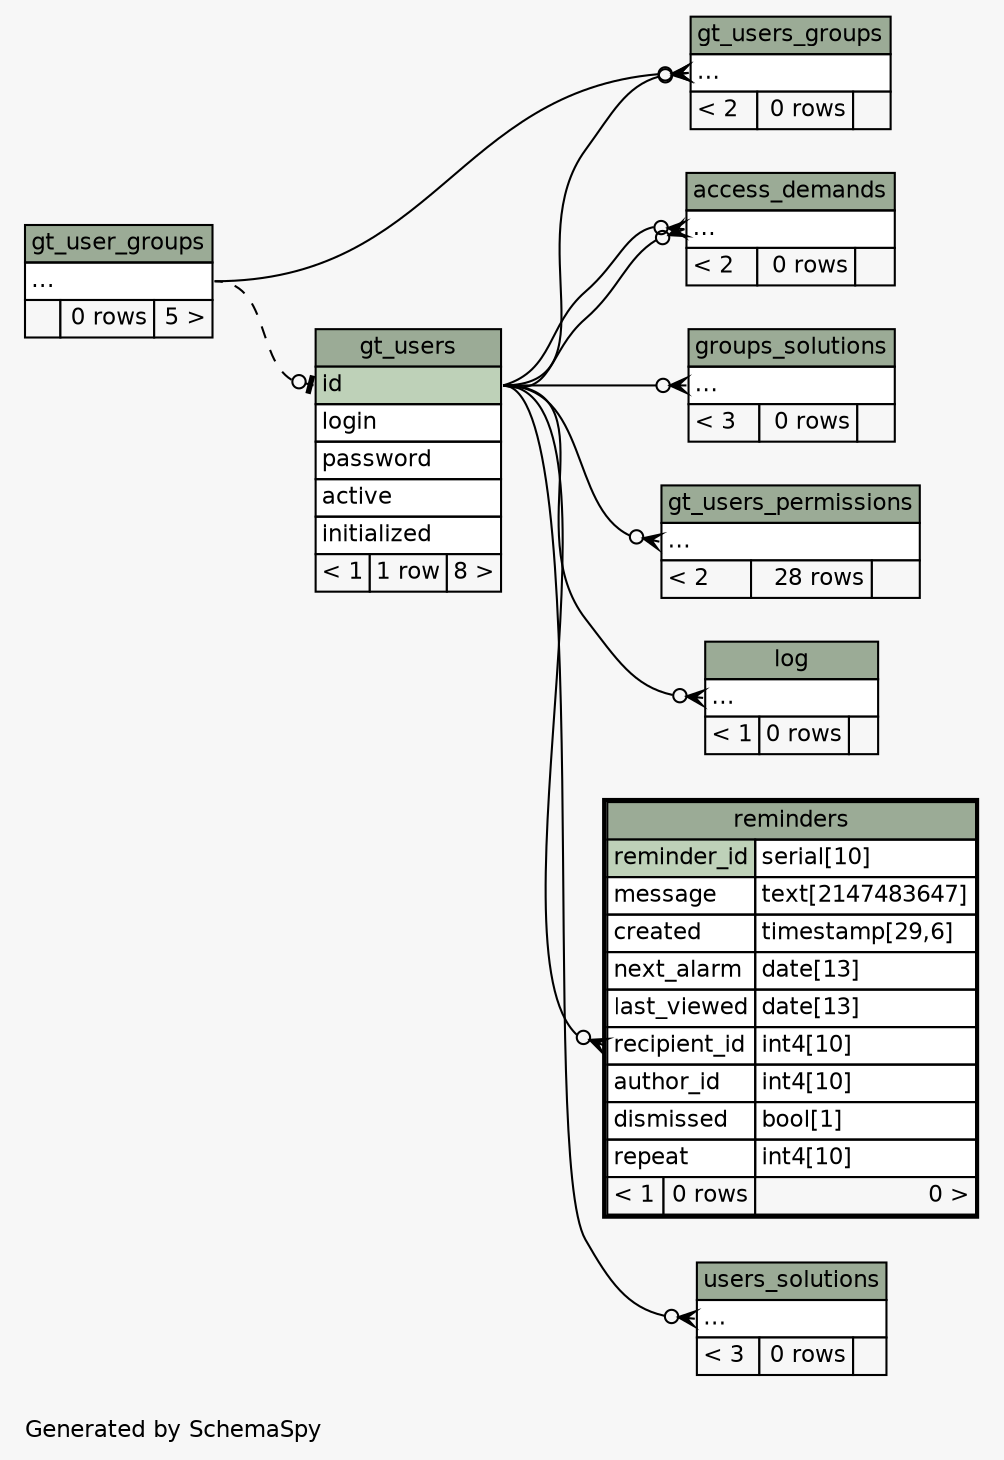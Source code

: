 // dot 2.38.0 on Linux 4.9.36-moby
// SchemaSpy rev 590
digraph "impliedTwoDegreesRelationshipsDiagram" {
  graph [
    rankdir="RL"
    bgcolor="#f7f7f7"
    label="\nGenerated by SchemaSpy"
    labeljust="l"
    nodesep="0.18"
    ranksep="0.46"
    fontname="Helvetica"
    fontsize="11"
  ];
  node [
    fontname="Helvetica"
    fontsize="11"
    shape="plaintext"
  ];
  edge [
    arrowsize="0.8"
  ];
  "access_demands":"elipses":w -> "gt_users":"id":e [arrowhead=none dir=back arrowtail=crowodot];
  "access_demands":"elipses":w -> "gt_users":"id":e [arrowhead=none dir=back arrowtail=crowodot];
  "groups_solutions":"elipses":w -> "gt_users":"id":e [arrowhead=none dir=back arrowtail=crowodot];
  "gt_users":"id":w -> "gt_user_groups":"elipses":e [arrowhead=none dir=back arrowtail=teeodot style=dashed];
  "gt_users_groups":"elipses":w -> "gt_user_groups":"elipses":e [arrowhead=none dir=back arrowtail=crowodot];
  "gt_users_groups":"elipses":w -> "gt_users":"id":e [arrowhead=none dir=back arrowtail=crowodot];
  "gt_users_permissions":"elipses":w -> "gt_users":"id":e [arrowhead=none dir=back arrowtail=crowodot];
  "log":"elipses":w -> "gt_users":"id":e [arrowhead=none dir=back arrowtail=crowodot];
  "reminders":"recipient_id":w -> "gt_users":"id":e [arrowhead=none dir=back arrowtail=crowodot];
  "users_solutions":"elipses":w -> "gt_users":"id":e [arrowhead=none dir=back arrowtail=crowodot];
  "access_demands" [
    label=<
    <TABLE BORDER="0" CELLBORDER="1" CELLSPACING="0" BGCOLOR="#ffffff">
      <TR><TD COLSPAN="3" BGCOLOR="#9bab96" ALIGN="CENTER">access_demands</TD></TR>
      <TR><TD PORT="elipses" COLSPAN="3" ALIGN="LEFT">...</TD></TR>
      <TR><TD ALIGN="LEFT" BGCOLOR="#f7f7f7">&lt; 2</TD><TD ALIGN="RIGHT" BGCOLOR="#f7f7f7">0 rows</TD><TD ALIGN="RIGHT" BGCOLOR="#f7f7f7">  </TD></TR>
    </TABLE>>
    URL="access_demands.html"
    tooltip="access_demands"
  ];
  "groups_solutions" [
    label=<
    <TABLE BORDER="0" CELLBORDER="1" CELLSPACING="0" BGCOLOR="#ffffff">
      <TR><TD COLSPAN="3" BGCOLOR="#9bab96" ALIGN="CENTER">groups_solutions</TD></TR>
      <TR><TD PORT="elipses" COLSPAN="3" ALIGN="LEFT">...</TD></TR>
      <TR><TD ALIGN="LEFT" BGCOLOR="#f7f7f7">&lt; 3</TD><TD ALIGN="RIGHT" BGCOLOR="#f7f7f7">0 rows</TD><TD ALIGN="RIGHT" BGCOLOR="#f7f7f7">  </TD></TR>
    </TABLE>>
    URL="groups_solutions.html"
    tooltip="groups_solutions"
  ];
  "gt_user_groups" [
    label=<
    <TABLE BORDER="0" CELLBORDER="1" CELLSPACING="0" BGCOLOR="#ffffff">
      <TR><TD COLSPAN="3" BGCOLOR="#9bab96" ALIGN="CENTER">gt_user_groups</TD></TR>
      <TR><TD PORT="elipses" COLSPAN="3" ALIGN="LEFT">...</TD></TR>
      <TR><TD ALIGN="LEFT" BGCOLOR="#f7f7f7">  </TD><TD ALIGN="RIGHT" BGCOLOR="#f7f7f7">0 rows</TD><TD ALIGN="RIGHT" BGCOLOR="#f7f7f7">5 &gt;</TD></TR>
    </TABLE>>
    URL="gt_user_groups.html"
    tooltip="gt_user_groups"
  ];
  "gt_users" [
    label=<
    <TABLE BORDER="0" CELLBORDER="1" CELLSPACING="0" BGCOLOR="#ffffff">
      <TR><TD COLSPAN="3" BGCOLOR="#9bab96" ALIGN="CENTER">gt_users</TD></TR>
      <TR><TD PORT="id" COLSPAN="3" BGCOLOR="#bed1b8" ALIGN="LEFT">id</TD></TR>
      <TR><TD PORT="login" COLSPAN="3" ALIGN="LEFT">login</TD></TR>
      <TR><TD PORT="password" COLSPAN="3" ALIGN="LEFT">password</TD></TR>
      <TR><TD PORT="active" COLSPAN="3" ALIGN="LEFT">active</TD></TR>
      <TR><TD PORT="initialized" COLSPAN="3" ALIGN="LEFT">initialized</TD></TR>
      <TR><TD ALIGN="LEFT" BGCOLOR="#f7f7f7">&lt; 1</TD><TD ALIGN="RIGHT" BGCOLOR="#f7f7f7">1 row</TD><TD ALIGN="RIGHT" BGCOLOR="#f7f7f7">8 &gt;</TD></TR>
    </TABLE>>
    URL="gt_users.html"
    tooltip="gt_users"
  ];
  "gt_users_groups" [
    label=<
    <TABLE BORDER="0" CELLBORDER="1" CELLSPACING="0" BGCOLOR="#ffffff">
      <TR><TD COLSPAN="3" BGCOLOR="#9bab96" ALIGN="CENTER">gt_users_groups</TD></TR>
      <TR><TD PORT="elipses" COLSPAN="3" ALIGN="LEFT">...</TD></TR>
      <TR><TD ALIGN="LEFT" BGCOLOR="#f7f7f7">&lt; 2</TD><TD ALIGN="RIGHT" BGCOLOR="#f7f7f7">0 rows</TD><TD ALIGN="RIGHT" BGCOLOR="#f7f7f7">  </TD></TR>
    </TABLE>>
    URL="gt_users_groups.html"
    tooltip="gt_users_groups"
  ];
  "gt_users_permissions" [
    label=<
    <TABLE BORDER="0" CELLBORDER="1" CELLSPACING="0" BGCOLOR="#ffffff">
      <TR><TD COLSPAN="3" BGCOLOR="#9bab96" ALIGN="CENTER">gt_users_permissions</TD></TR>
      <TR><TD PORT="elipses" COLSPAN="3" ALIGN="LEFT">...</TD></TR>
      <TR><TD ALIGN="LEFT" BGCOLOR="#f7f7f7">&lt; 2</TD><TD ALIGN="RIGHT" BGCOLOR="#f7f7f7">28 rows</TD><TD ALIGN="RIGHT" BGCOLOR="#f7f7f7">  </TD></TR>
    </TABLE>>
    URL="gt_users_permissions.html"
    tooltip="gt_users_permissions"
  ];
  "log" [
    label=<
    <TABLE BORDER="0" CELLBORDER="1" CELLSPACING="0" BGCOLOR="#ffffff">
      <TR><TD COLSPAN="3" BGCOLOR="#9bab96" ALIGN="CENTER">log</TD></TR>
      <TR><TD PORT="elipses" COLSPAN="3" ALIGN="LEFT">...</TD></TR>
      <TR><TD ALIGN="LEFT" BGCOLOR="#f7f7f7">&lt; 1</TD><TD ALIGN="RIGHT" BGCOLOR="#f7f7f7">0 rows</TD><TD ALIGN="RIGHT" BGCOLOR="#f7f7f7">  </TD></TR>
    </TABLE>>
    URL="log.html"
    tooltip="log"
  ];
  "reminders" [
    label=<
    <TABLE BORDER="2" CELLBORDER="1" CELLSPACING="0" BGCOLOR="#ffffff">
      <TR><TD COLSPAN="3" BGCOLOR="#9bab96" ALIGN="CENTER">reminders</TD></TR>
      <TR><TD PORT="reminder_id" COLSPAN="2" BGCOLOR="#bed1b8" ALIGN="LEFT">reminder_id</TD><TD PORT="reminder_id.type" ALIGN="LEFT">serial[10]</TD></TR>
      <TR><TD PORT="message" COLSPAN="2" ALIGN="LEFT">message</TD><TD PORT="message.type" ALIGN="LEFT">text[2147483647]</TD></TR>
      <TR><TD PORT="created" COLSPAN="2" ALIGN="LEFT">created</TD><TD PORT="created.type" ALIGN="LEFT">timestamp[29,6]</TD></TR>
      <TR><TD PORT="next_alarm" COLSPAN="2" ALIGN="LEFT">next_alarm</TD><TD PORT="next_alarm.type" ALIGN="LEFT">date[13]</TD></TR>
      <TR><TD PORT="last_viewed" COLSPAN="2" ALIGN="LEFT">last_viewed</TD><TD PORT="last_viewed.type" ALIGN="LEFT">date[13]</TD></TR>
      <TR><TD PORT="recipient_id" COLSPAN="2" ALIGN="LEFT">recipient_id</TD><TD PORT="recipient_id.type" ALIGN="LEFT">int4[10]</TD></TR>
      <TR><TD PORT="author_id" COLSPAN="2" ALIGN="LEFT">author_id</TD><TD PORT="author_id.type" ALIGN="LEFT">int4[10]</TD></TR>
      <TR><TD PORT="dismissed" COLSPAN="2" ALIGN="LEFT">dismissed</TD><TD PORT="dismissed.type" ALIGN="LEFT">bool[1]</TD></TR>
      <TR><TD PORT="repeat" COLSPAN="2" ALIGN="LEFT">repeat</TD><TD PORT="repeat.type" ALIGN="LEFT">int4[10]</TD></TR>
      <TR><TD ALIGN="LEFT" BGCOLOR="#f7f7f7">&lt; 1</TD><TD ALIGN="RIGHT" BGCOLOR="#f7f7f7">0 rows</TD><TD ALIGN="RIGHT" BGCOLOR="#f7f7f7">0 &gt;</TD></TR>
    </TABLE>>
    URL="reminders.html"
    tooltip="reminders"
  ];
  "users_solutions" [
    label=<
    <TABLE BORDER="0" CELLBORDER="1" CELLSPACING="0" BGCOLOR="#ffffff">
      <TR><TD COLSPAN="3" BGCOLOR="#9bab96" ALIGN="CENTER">users_solutions</TD></TR>
      <TR><TD PORT="elipses" COLSPAN="3" ALIGN="LEFT">...</TD></TR>
      <TR><TD ALIGN="LEFT" BGCOLOR="#f7f7f7">&lt; 3</TD><TD ALIGN="RIGHT" BGCOLOR="#f7f7f7">0 rows</TD><TD ALIGN="RIGHT" BGCOLOR="#f7f7f7">  </TD></TR>
    </TABLE>>
    URL="users_solutions.html"
    tooltip="users_solutions"
  ];
}
